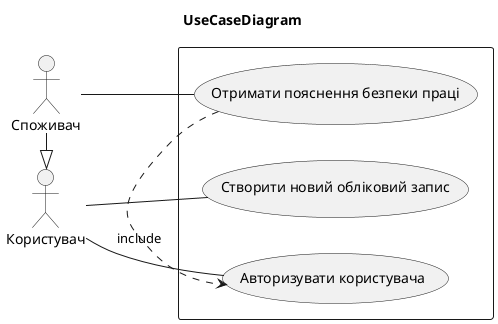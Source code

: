 @startuml

title UseCaseDiagram
left to right direction
skinparam packageStyle rectangle
actor Користувач
actor Споживач
Споживач -|> Користувач 
rectangle {
Користувач -- (Створити новий обліковий запис)
Користувач -- (Авторизувати користувача)
Споживач -- (Отримати пояснення безпеки праці)
(Отримати пояснення безпеки праці) .> (Авторизувати користувача) : include
}

@enduml
